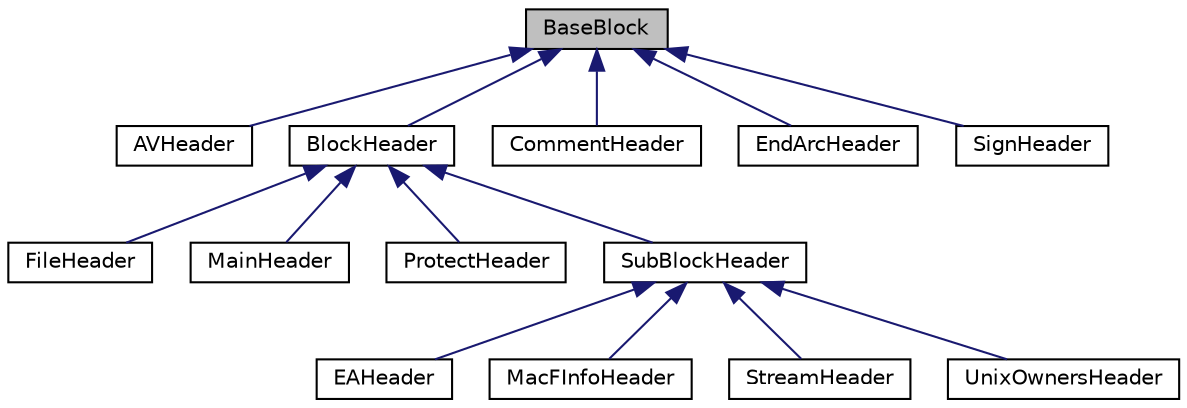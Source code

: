 digraph "BaseBlock"
{
 // LATEX_PDF_SIZE
  edge [fontname="Helvetica",fontsize="10",labelfontname="Helvetica",labelfontsize="10"];
  node [fontname="Helvetica",fontsize="10",shape=record];
  Node1 [label="BaseBlock",height=0.2,width=0.4,color="black", fillcolor="grey75", style="filled", fontcolor="black",tooltip=" "];
  Node1 -> Node2 [dir="back",color="midnightblue",fontsize="10",style="solid",fontname="Helvetica"];
  Node2 [label="AVHeader",height=0.2,width=0.4,color="black", fillcolor="white", style="filled",URL="$structAVHeader.html",tooltip=" "];
  Node1 -> Node3 [dir="back",color="midnightblue",fontsize="10",style="solid",fontname="Helvetica"];
  Node3 [label="BlockHeader",height=0.2,width=0.4,color="black", fillcolor="white", style="filled",URL="$structBlockHeader.html",tooltip=" "];
  Node3 -> Node4 [dir="back",color="midnightblue",fontsize="10",style="solid",fontname="Helvetica"];
  Node4 [label="FileHeader",height=0.2,width=0.4,color="black", fillcolor="white", style="filled",URL="$structFileHeader.html",tooltip=" "];
  Node3 -> Node5 [dir="back",color="midnightblue",fontsize="10",style="solid",fontname="Helvetica"];
  Node5 [label="MainHeader",height=0.2,width=0.4,color="black", fillcolor="white", style="filled",URL="$structMainHeader.html",tooltip=" "];
  Node3 -> Node6 [dir="back",color="midnightblue",fontsize="10",style="solid",fontname="Helvetica"];
  Node6 [label="ProtectHeader",height=0.2,width=0.4,color="black", fillcolor="white", style="filled",URL="$structProtectHeader.html",tooltip=" "];
  Node3 -> Node7 [dir="back",color="midnightblue",fontsize="10",style="solid",fontname="Helvetica"];
  Node7 [label="SubBlockHeader",height=0.2,width=0.4,color="black", fillcolor="white", style="filled",URL="$structSubBlockHeader.html",tooltip=" "];
  Node7 -> Node8 [dir="back",color="midnightblue",fontsize="10",style="solid",fontname="Helvetica"];
  Node8 [label="EAHeader",height=0.2,width=0.4,color="black", fillcolor="white", style="filled",URL="$structEAHeader.html",tooltip=" "];
  Node7 -> Node9 [dir="back",color="midnightblue",fontsize="10",style="solid",fontname="Helvetica"];
  Node9 [label="MacFInfoHeader",height=0.2,width=0.4,color="black", fillcolor="white", style="filled",URL="$structMacFInfoHeader.html",tooltip=" "];
  Node7 -> Node10 [dir="back",color="midnightblue",fontsize="10",style="solid",fontname="Helvetica"];
  Node10 [label="StreamHeader",height=0.2,width=0.4,color="black", fillcolor="white", style="filled",URL="$structStreamHeader.html",tooltip=" "];
  Node7 -> Node11 [dir="back",color="midnightblue",fontsize="10",style="solid",fontname="Helvetica"];
  Node11 [label="UnixOwnersHeader",height=0.2,width=0.4,color="black", fillcolor="white", style="filled",URL="$structUnixOwnersHeader.html",tooltip=" "];
  Node1 -> Node12 [dir="back",color="midnightblue",fontsize="10",style="solid",fontname="Helvetica"];
  Node12 [label="CommentHeader",height=0.2,width=0.4,color="black", fillcolor="white", style="filled",URL="$structCommentHeader.html",tooltip=" "];
  Node1 -> Node13 [dir="back",color="midnightblue",fontsize="10",style="solid",fontname="Helvetica"];
  Node13 [label="EndArcHeader",height=0.2,width=0.4,color="black", fillcolor="white", style="filled",URL="$structEndArcHeader.html",tooltip=" "];
  Node1 -> Node14 [dir="back",color="midnightblue",fontsize="10",style="solid",fontname="Helvetica"];
  Node14 [label="SignHeader",height=0.2,width=0.4,color="black", fillcolor="white", style="filled",URL="$structSignHeader.html",tooltip=" "];
}
